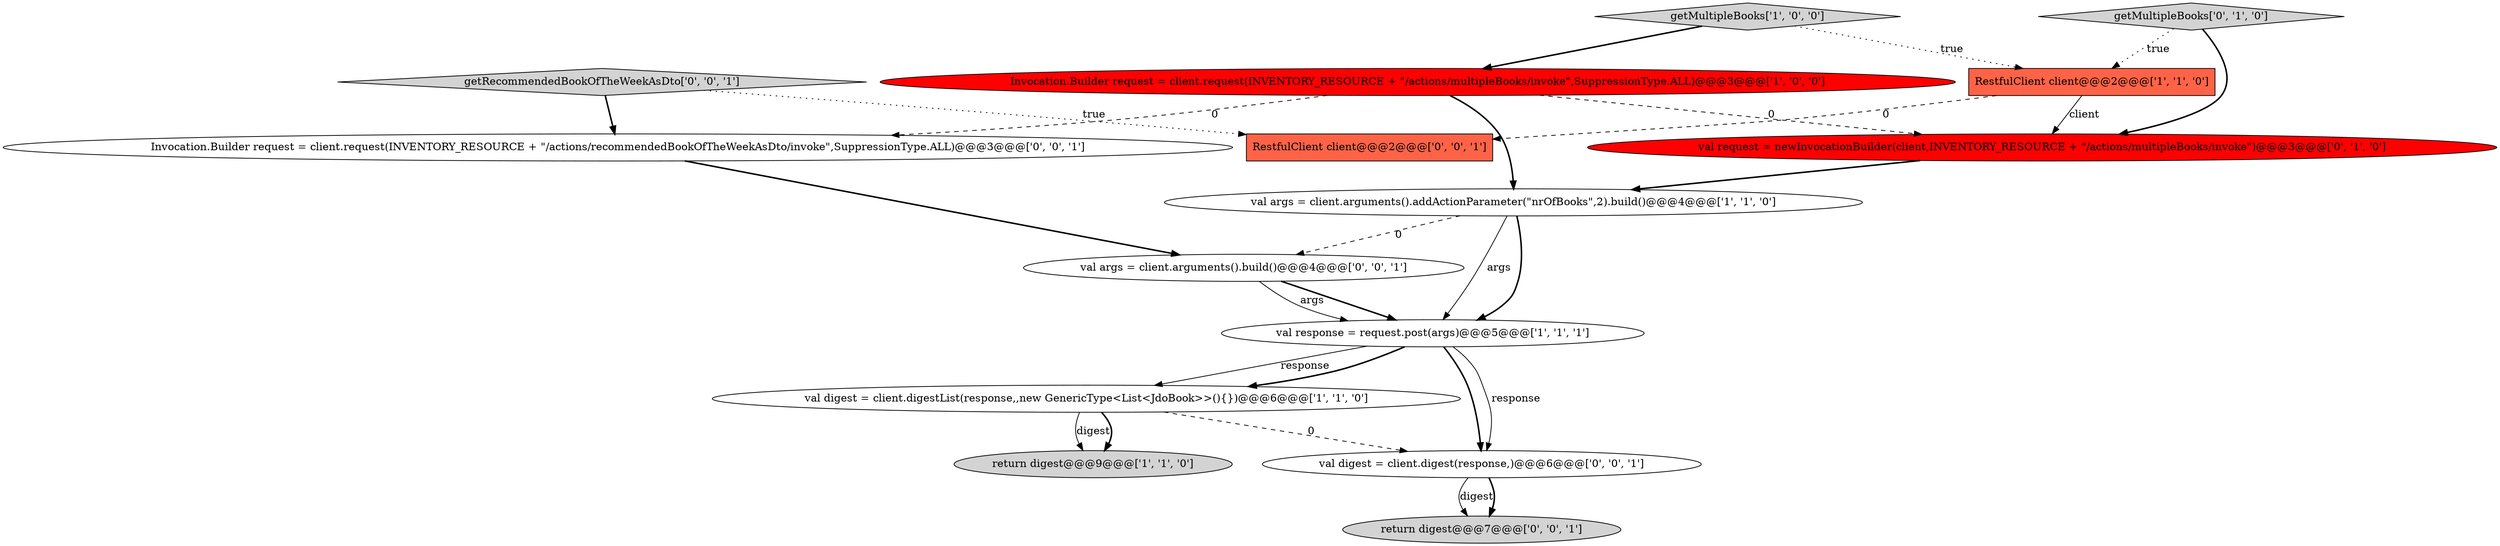 digraph {
11 [style = filled, label = "Invocation.Builder request = client.request(INVENTORY_RESOURCE + \"/actions/recommendedBookOfTheWeekAsDto/invoke\",SuppressionType.ALL)@@@3@@@['0', '0', '1']", fillcolor = white, shape = ellipse image = "AAA0AAABBB3BBB"];
4 [style = filled, label = "val response = request.post(args)@@@5@@@['1', '1', '1']", fillcolor = white, shape = ellipse image = "AAA0AAABBB1BBB"];
12 [style = filled, label = "val args = client.arguments().build()@@@4@@@['0', '0', '1']", fillcolor = white, shape = ellipse image = "AAA0AAABBB3BBB"];
8 [style = filled, label = "val request = newInvocationBuilder(client,INVENTORY_RESOURCE + \"/actions/multipleBooks/invoke\")@@@3@@@['0', '1', '0']", fillcolor = red, shape = ellipse image = "AAA1AAABBB2BBB"];
14 [style = filled, label = "RestfulClient client@@@2@@@['0', '0', '1']", fillcolor = tomato, shape = box image = "AAA0AAABBB3BBB"];
0 [style = filled, label = "return digest@@@9@@@['1', '1', '0']", fillcolor = lightgray, shape = ellipse image = "AAA0AAABBB1BBB"];
2 [style = filled, label = "RestfulClient client@@@2@@@['1', '1', '0']", fillcolor = tomato, shape = box image = "AAA0AAABBB1BBB"];
5 [style = filled, label = "val args = client.arguments().addActionParameter(\"nrOfBooks\",2).build()@@@4@@@['1', '1', '0']", fillcolor = white, shape = ellipse image = "AAA0AAABBB1BBB"];
9 [style = filled, label = "getRecommendedBookOfTheWeekAsDto['0', '0', '1']", fillcolor = lightgray, shape = diamond image = "AAA0AAABBB3BBB"];
1 [style = filled, label = "getMultipleBooks['1', '0', '0']", fillcolor = lightgray, shape = diamond image = "AAA0AAABBB1BBB"];
3 [style = filled, label = "Invocation.Builder request = client.request(INVENTORY_RESOURCE + \"/actions/multipleBooks/invoke\",SuppressionType.ALL)@@@3@@@['1', '0', '0']", fillcolor = red, shape = ellipse image = "AAA1AAABBB1BBB"];
6 [style = filled, label = "val digest = client.digestList(response,,new GenericType<List<JdoBook>>(){})@@@6@@@['1', '1', '0']", fillcolor = white, shape = ellipse image = "AAA0AAABBB1BBB"];
13 [style = filled, label = "return digest@@@7@@@['0', '0', '1']", fillcolor = lightgray, shape = ellipse image = "AAA0AAABBB3BBB"];
10 [style = filled, label = "val digest = client.digest(response,)@@@6@@@['0', '0', '1']", fillcolor = white, shape = ellipse image = "AAA0AAABBB3BBB"];
7 [style = filled, label = "getMultipleBooks['0', '1', '0']", fillcolor = lightgray, shape = diamond image = "AAA0AAABBB2BBB"];
4->10 [style = bold, label=""];
7->2 [style = dotted, label="true"];
5->12 [style = dashed, label="0"];
4->6 [style = solid, label="response"];
9->11 [style = bold, label=""];
4->6 [style = bold, label=""];
6->0 [style = solid, label="digest"];
1->3 [style = bold, label=""];
11->12 [style = bold, label=""];
6->0 [style = bold, label=""];
4->10 [style = solid, label="response"];
7->8 [style = bold, label=""];
10->13 [style = solid, label="digest"];
9->14 [style = dotted, label="true"];
6->10 [style = dashed, label="0"];
3->5 [style = bold, label=""];
2->14 [style = dashed, label="0"];
8->5 [style = bold, label=""];
12->4 [style = bold, label=""];
10->13 [style = bold, label=""];
5->4 [style = bold, label=""];
3->8 [style = dashed, label="0"];
3->11 [style = dashed, label="0"];
1->2 [style = dotted, label="true"];
12->4 [style = solid, label="args"];
2->8 [style = solid, label="client"];
5->4 [style = solid, label="args"];
}
